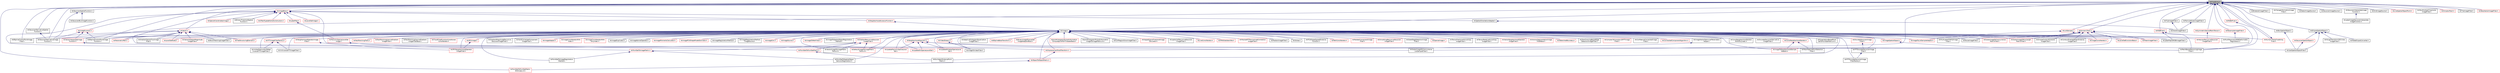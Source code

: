 digraph "itkFixedArray.h"
{
 // LATEX_PDF_SIZE
  edge [fontname="Helvetica",fontsize="10",labelfontname="Helvetica",labelfontsize="10"];
  node [fontname="Helvetica",fontsize="10",shape=record];
  Node1 [label="itkFixedArray.h",height=0.2,width=0.4,color="black", fillcolor="grey75", style="filled", fontcolor="black",tooltip=" "];
  Node1 -> Node2 [dir="back",color="midnightblue",fontsize="10",style="solid",fontname="Helvetica"];
  Node2 [label="itkBSplineControlPointImage\lFilter.h",height=0.2,width=0.4,color="black", fillcolor="white", style="filled",URL="$itkBSplineControlPointImageFilter_8h.html",tooltip=" "];
  Node1 -> Node3 [dir="back",color="midnightblue",fontsize="10",style="solid",fontname="Helvetica"];
  Node3 [label="itkBSplineControlPointImage\lFunction.h",height=0.2,width=0.4,color="black", fillcolor="white", style="filled",URL="$itkBSplineControlPointImageFunction_8h.html",tooltip=" "];
  Node1 -> Node4 [dir="back",color="midnightblue",fontsize="10",style="solid",fontname="Helvetica"];
  Node4 [label="itkBilateralImageFilter.h",height=0.2,width=0.4,color="black", fillcolor="white", style="filled",URL="$itkBilateralImageFilter_8h.html",tooltip=" "];
  Node1 -> Node5 [dir="back",color="midnightblue",fontsize="10",style="solid",fontname="Helvetica"];
  Node5 [label="itkBoxSpatialObject.h",height=0.2,width=0.4,color="black", fillcolor="white", style="filled",URL="$itkBoxSpatialObject_8h.html",tooltip=" "];
  Node5 -> Node6 [dir="back",color="midnightblue",fontsize="10",style="solid",fontname="Helvetica"];
  Node6 [label="itkCastSpatialObjectFilter.h",height=0.2,width=0.4,color="black", fillcolor="white", style="filled",URL="$itkCastSpatialObjectFilter_8h.html",tooltip=" "];
  Node1 -> Node7 [dir="back",color="midnightblue",fontsize="10",style="solid",fontname="Helvetica"];
  Node7 [label="itkChangeInformationImage\lFilter.h",height=0.2,width=0.4,color="black", fillcolor="white", style="filled",URL="$itkChangeInformationImageFilter_8h.html",tooltip=" "];
  Node1 -> Node8 [dir="back",color="midnightblue",fontsize="10",style="solid",fontname="Helvetica"];
  Node8 [label="itkEllipseSpatialObject.h",height=0.2,width=0.4,color="black", fillcolor="white", style="filled",URL="$itkEllipseSpatialObject_8h.html",tooltip=" "];
  Node8 -> Node6 [dir="back",color="midnightblue",fontsize="10",style="solid",fontname="Helvetica"];
  Node8 -> Node9 [dir="back",color="midnightblue",fontsize="10",style="solid",fontname="Helvetica"];
  Node9 [label="itkGaussianSpatialObject.h",height=0.2,width=0.4,color="red", fillcolor="white", style="filled",URL="$itkGaussianSpatialObject_8h.html",tooltip=" "];
  Node9 -> Node6 [dir="back",color="midnightblue",fontsize="10",style="solid",fontname="Helvetica"];
  Node8 -> Node11 [dir="back",color="midnightblue",fontsize="10",style="solid",fontname="Helvetica"];
  Node11 [label="itkHoughTransform2DCircles\lImageFilter.h",height=0.2,width=0.4,color="black", fillcolor="white", style="filled",URL="$itkHoughTransform2DCirclesImageFilter_8h.html",tooltip=" "];
  Node8 -> Node12 [dir="back",color="midnightblue",fontsize="10",style="solid",fontname="Helvetica"];
  Node12 [label="itkMetaEllipseConverter.h",height=0.2,width=0.4,color="black", fillcolor="white", style="filled",URL="$itkMetaEllipseConverter_8h.html",tooltip=" "];
  Node1 -> Node13 [dir="back",color="midnightblue",fontsize="10",style="solid",fontname="Helvetica"];
  Node13 [label="itkFlipImageFilter.h",height=0.2,width=0.4,color="black", fillcolor="white", style="filled",URL="$itkFlipImageFilter_8h.html",tooltip=" "];
  Node13 -> Node14 [dir="back",color="midnightblue",fontsize="10",style="solid",fontname="Helvetica"];
  Node14 [label="itkOrientImageFilter.h",height=0.2,width=0.4,color="black", fillcolor="white", style="filled",URL="$itkOrientImageFilter_8h.html",tooltip=" "];
  Node1 -> Node15 [dir="back",color="midnightblue",fontsize="10",style="solid",fontname="Helvetica"];
  Node15 [label="itkGaborImageSource.h",height=0.2,width=0.4,color="black", fillcolor="white", style="filled",URL="$itkGaborImageSource_8h.html",tooltip=" "];
  Node1 -> Node16 [dir="back",color="midnightblue",fontsize="10",style="solid",fontname="Helvetica"];
  Node16 [label="itkGaussianDerivativeImage\lFunction.h",height=0.2,width=0.4,color="black", fillcolor="white", style="filled",URL="$itkGaussianDerivativeImageFunction_8h.html",tooltip=" "];
  Node1 -> Node17 [dir="back",color="midnightblue",fontsize="10",style="solid",fontname="Helvetica"];
  Node17 [label="itkGaussianDerivativeSpatial\lFunction.h",height=0.2,width=0.4,color="black", fillcolor="white", style="filled",URL="$itkGaussianDerivativeSpatialFunction_8h.html",tooltip=" "];
  Node17 -> Node16 [dir="back",color="midnightblue",fontsize="10",style="solid",fontname="Helvetica"];
  Node1 -> Node18 [dir="back",color="midnightblue",fontsize="10",style="solid",fontname="Helvetica"];
  Node18 [label="itkGaussianImageSource.h",height=0.2,width=0.4,color="black", fillcolor="white", style="filled",URL="$itkGaussianImageSource_8h.html",tooltip=" "];
  Node1 -> Node19 [dir="back",color="midnightblue",fontsize="10",style="solid",fontname="Helvetica"];
  Node19 [label="itkGaussianInterpolateImage\lFunction.h",height=0.2,width=0.4,color="black", fillcolor="white", style="filled",URL="$itkGaussianInterpolateImageFunction_8h.html",tooltip=" "];
  Node19 -> Node20 [dir="back",color="midnightblue",fontsize="10",style="solid",fontname="Helvetica"];
  Node20 [label="itkLabelImageGaussianInterpolate\lImageFunction.h",height=0.2,width=0.4,color="black", fillcolor="white", style="filled",URL="$itkLabelImageGaussianInterpolateImageFunction_8h.html",tooltip=" "];
  Node1 -> Node21 [dir="back",color="midnightblue",fontsize="10",style="solid",fontname="Helvetica"];
  Node21 [label="itkGaussianSpatialFunction.h",height=0.2,width=0.4,color="black", fillcolor="white", style="filled",URL="$itkGaussianSpatialFunction_8h.html",tooltip=" "];
  Node21 -> Node22 [dir="back",color="midnightblue",fontsize="10",style="solid",fontname="Helvetica"];
  Node22 [label="itkGaussianBlurImageFunction.h",height=0.2,width=0.4,color="black", fillcolor="white", style="filled",URL="$itkGaussianBlurImageFunction_8h.html",tooltip=" "];
  Node21 -> Node16 [dir="back",color="midnightblue",fontsize="10",style="solid",fontname="Helvetica"];
  Node1 -> Node23 [dir="back",color="midnightblue",fontsize="10",style="solid",fontname="Helvetica"];
  Node23 [label="itkGridImageSource.h",height=0.2,width=0.4,color="black", fillcolor="white", style="filled",URL="$itkGridImageSource_8h.html",tooltip=" "];
  Node1 -> Node24 [dir="back",color="midnightblue",fontsize="10",style="solid",fontname="Helvetica"];
  Node24 [label="itkImage.h",height=0.2,width=0.4,color="black", fillcolor="white", style="filled",URL="$itkImage_8h.html",tooltip=" "];
  Node24 -> Node25 [dir="back",color="midnightblue",fontsize="10",style="solid",fontname="Helvetica"];
  Node25 [label="itkAdaptiveHistogramEqualization\lImageFilter.h",height=0.2,width=0.4,color="black", fillcolor="white", style="filled",URL="$itkAdaptiveHistogramEqualizationImageFilter_8h.html",tooltip=" "];
  Node24 -> Node26 [dir="back",color="midnightblue",fontsize="10",style="solid",fontname="Helvetica"];
  Node26 [label="itkBSplineBaseTransform.h",height=0.2,width=0.4,color="red", fillcolor="white", style="filled",URL="$itkBSplineBaseTransform_8h.html",tooltip=" "];
  Node24 -> Node3 [dir="back",color="midnightblue",fontsize="10",style="solid",fontname="Helvetica"];
  Node24 -> Node49 [dir="back",color="midnightblue",fontsize="10",style="solid",fontname="Helvetica"];
  Node49 [label="itkBinaryImageToLevelSet\lImageAdaptorBase.h",height=0.2,width=0.4,color="red", fillcolor="white", style="filled",URL="$itkBinaryImageToLevelSetImageAdaptorBase_8h.html",tooltip=" "];
  Node24 -> Node51 [dir="back",color="midnightblue",fontsize="10",style="solid",fontname="Helvetica"];
  Node51 [label="itkBlockMatchingImageFilter.h",height=0.2,width=0.4,color="black", fillcolor="white", style="filled",URL="$itkBlockMatchingImageFilter_8h.html",tooltip=" "];
  Node24 -> Node52 [dir="back",color="midnightblue",fontsize="10",style="solid",fontname="Helvetica"];
  Node52 [label="itkComplexToComplex1DFFTImage\lFilter.h",height=0.2,width=0.4,color="red", fillcolor="white", style="filled",URL="$itkComplexToComplex1DFFTImageFilter_8h.html",tooltip=" "];
  Node24 -> Node55 [dir="back",color="midnightblue",fontsize="10",style="solid",fontname="Helvetica"];
  Node55 [label="itkConfidenceConnectedImage\lFilter.h",height=0.2,width=0.4,color="black", fillcolor="white", style="filled",URL="$itkConfidenceConnectedImageFilter_8h.html",tooltip=" "];
  Node24 -> Node56 [dir="back",color="midnightblue",fontsize="10",style="solid",fontname="Helvetica"];
  Node56 [label="itkConnectedComponentAlgorithm.h",height=0.2,width=0.4,color="red", fillcolor="white", style="filled",URL="$itkConnectedComponentAlgorithm_8h.html",tooltip=" "];
  Node24 -> Node60 [dir="back",color="midnightblue",fontsize="10",style="solid",fontname="Helvetica"];
  Node60 [label="itkConstNeighborhoodIterator.h",height=0.2,width=0.4,color="red", fillcolor="white", style="filled",URL="$itkConstNeighborhoodIterator_8h.html",tooltip=" "];
  Node60 -> Node156 [dir="back",color="midnightblue",fontsize="10",style="solid",fontname="Helvetica"];
  Node156 [label="itkImageToNeighborhoodSample\lAdaptor.h",height=0.2,width=0.4,color="red", fillcolor="white", style="filled",URL="$itkImageToNeighborhoodSampleAdaptor_8h.html",tooltip=" "];
  Node60 -> Node165 [dir="back",color="midnightblue",fontsize="10",style="solid",fontname="Helvetica"];
  Node165 [label="itkMaskFeaturePointSelection\lFilter.h",height=0.2,width=0.4,color="black", fillcolor="white", style="filled",URL="$itkMaskFeaturePointSelectionFilter_8h.html",tooltip=" "];
  Node24 -> Node228 [dir="back",color="midnightblue",fontsize="10",style="solid",fontname="Helvetica"];
  Node228 [label="itkConstNeighborhoodIterator\lWithOnlyIndex.h",height=0.2,width=0.4,color="black", fillcolor="white", style="filled",URL="$itkConstNeighborhoodIteratorWithOnlyIndex_8h.html",tooltip=" "];
  Node24 -> Node229 [dir="back",color="midnightblue",fontsize="10",style="solid",fontname="Helvetica"];
  Node229 [label="itkContourDirectedMeanDistance\lImageFilter.h",height=0.2,width=0.4,color="black", fillcolor="white", style="filled",URL="$itkContourDirectedMeanDistanceImageFilter_8h.html",tooltip=" "];
  Node24 -> Node230 [dir="back",color="midnightblue",fontsize="10",style="solid",fontname="Helvetica"];
  Node230 [label="itkDefaultImageToImageMetric\lTraitsv4.h",height=0.2,width=0.4,color="red", fillcolor="white", style="filled",URL="$itkDefaultImageToImageMetricTraitsv4_8h.html",tooltip=" "];
  Node24 -> Node242 [dir="back",color="midnightblue",fontsize="10",style="solid",fontname="Helvetica"];
  Node242 [label="itkDiscreteGaussianDerivative\lImageFilter.h",height=0.2,width=0.4,color="black", fillcolor="white", style="filled",URL="$itkDiscreteGaussianDerivativeImageFilter_8h.html",tooltip=" "];
  Node24 -> Node243 [dir="back",color="midnightblue",fontsize="10",style="solid",fontname="Helvetica"];
  Node243 [label="itkDiscreteGaussianImage\lFilter.h",height=0.2,width=0.4,color="red", fillcolor="white", style="filled",URL="$itkDiscreteGaussianImageFilter_8h.html",tooltip=" "];
  Node243 -> Node244 [dir="back",color="midnightblue",fontsize="10",style="solid",fontname="Helvetica"];
  Node244 [label="itkFFTDiscreteGaussianImage\lFilter.h",height=0.2,width=0.4,color="black", fillcolor="white", style="filled",URL="$itkFFTDiscreteGaussianImageFilter_8h.html",tooltip=" "];
  Node244 -> Node245 [dir="back",color="midnightblue",fontsize="10",style="solid",fontname="Helvetica"];
  Node245 [label="itkFFTDiscreteGaussianImage\lFilterFactory.h",height=0.2,width=0.4,color="black", fillcolor="white", style="filled",URL="$itkFFTDiscreteGaussianImageFilterFactory_8h.html",tooltip=" "];
  Node24 -> Node247 [dir="back",color="midnightblue",fontsize="10",style="solid",fontname="Helvetica"];
  Node247 [label="itkDisplacementFieldTransform.h",height=0.2,width=0.4,color="red", fillcolor="white", style="filled",URL="$itkDisplacementFieldTransform_8h.html",tooltip=" "];
  Node247 -> Node253 [dir="back",color="midnightblue",fontsize="10",style="solid",fontname="Helvetica"];
  Node253 [label="itkObjectToObjectMetric.h",height=0.2,width=0.4,color="red", fillcolor="white", style="filled",URL="$itkObjectToObjectMetric_8h.html",tooltip=" "];
  Node253 -> Node255 [dir="back",color="midnightblue",fontsize="10",style="solid",fontname="Helvetica"];
  Node255 [label="itkPointSetToPointSetMetric\lWithIndexv4.h",height=0.2,width=0.4,color="red", fillcolor="white", style="filled",URL="$itkPointSetToPointSetMetricWithIndexv4_8h.html",tooltip=" "];
  Node24 -> Node265 [dir="back",color="midnightblue",fontsize="10",style="solid",fontname="Helvetica"];
  Node265 [label="itkEuclideanDistancePoint\lMetric.h",height=0.2,width=0.4,color="black", fillcolor="white", style="filled",URL="$itkEuclideanDistancePointMetric_8h.html",tooltip=" "];
  Node24 -> Node258 [dir="back",color="midnightblue",fontsize="10",style="solid",fontname="Helvetica"];
  Node258 [label="itkExpectationBasedPoint\lSetToPointSetMetricv4.h",height=0.2,width=0.4,color="black", fillcolor="white", style="filled",URL="$itkExpectationBasedPointSetToPointSetMetricv4_8h.html",tooltip=" "];
  Node24 -> Node244 [dir="back",color="midnightblue",fontsize="10",style="solid",fontname="Helvetica"];
  Node24 -> Node245 [dir="back",color="midnightblue",fontsize="10",style="solid",fontname="Helvetica"];
  Node24 -> Node266 [dir="back",color="midnightblue",fontsize="10",style="solid",fontname="Helvetica"];
  Node266 [label="itkFFTImageFilterFactory.h",height=0.2,width=0.4,color="red", fillcolor="white", style="filled",URL="$itkFFTImageFilterFactory_8h.html",tooltip=" "];
  Node266 -> Node277 [dir="back",color="midnightblue",fontsize="10",style="solid",fontname="Helvetica"];
  Node277 [label="itkVnlHalfHermitianToReal\lInverseFFTImageFilter.h",height=0.2,width=0.4,color="black", fillcolor="white", style="filled",URL="$itkVnlHalfHermitianToRealInverseFFTImageFilter_8h.html",tooltip=" "];
  Node266 -> Node279 [dir="back",color="midnightblue",fontsize="10",style="solid",fontname="Helvetica"];
  Node279 [label="itkVnlInverseFFTImageFilter.h",height=0.2,width=0.4,color="black", fillcolor="white", style="filled",URL="$itkVnlInverseFFTImageFilter_8h.html",tooltip=" "];
  Node24 -> Node281 [dir="back",color="midnightblue",fontsize="10",style="solid",fontname="Helvetica"];
  Node281 [label="itkFastMarchingTraits.h",height=0.2,width=0.4,color="red", fillcolor="white", style="filled",URL="$itkFastMarchingTraits_8h.html",tooltip=" "];
  Node24 -> Node289 [dir="back",color="midnightblue",fontsize="10",style="solid",fontname="Helvetica"];
  Node289 [label="itkFastMarchingUpwindGradient\lImageFilter.h",height=0.2,width=0.4,color="red", fillcolor="white", style="filled",URL="$itkFastMarchingUpwindGradientImageFilter_8h.html",tooltip=" "];
  Node24 -> Node205 [dir="back",color="midnightblue",fontsize="10",style="solid",fontname="Helvetica"];
  Node205 [label="itkFastMarchingUpwindGradient\lImageFilterBase.h",height=0.2,width=0.4,color="black", fillcolor="white", style="filled",URL="$itkFastMarchingUpwindGradientImageFilterBase_8h.html",tooltip=" "];
  Node24 -> Node291 [dir="back",color="midnightblue",fontsize="10",style="solid",fontname="Helvetica"];
  Node291 [label="itkFlatStructuringElement.h",height=0.2,width=0.4,color="red", fillcolor="white", style="filled",URL="$itkFlatStructuringElement_8h.html",tooltip=" "];
  Node24 -> Node294 [dir="back",color="midnightblue",fontsize="10",style="solid",fontname="Helvetica"];
  Node294 [label="itkFloodFilledFunctionConditional\lConstIterator.h",height=0.2,width=0.4,color="red", fillcolor="white", style="filled",URL="$itkFloodFilledFunctionConditionalConstIterator_8h.html",tooltip=" "];
  Node24 -> Node299 [dir="back",color="midnightblue",fontsize="10",style="solid",fontname="Helvetica"];
  Node299 [label="itkGPUImage.h",height=0.2,width=0.4,color="red", fillcolor="white", style="filled",URL="$itkGPUImage_8h.html",tooltip=" "];
  Node299 -> Node309 [dir="back",color="midnightblue",fontsize="10",style="solid",fontname="Helvetica"];
  Node309 [label="itkGPUNeighborhoodOperator\lImageFilter.h",height=0.2,width=0.4,color="red", fillcolor="white", style="filled",URL="$itkGPUNeighborhoodOperatorImageFilter_8h.html",tooltip=" "];
  Node24 -> Node309 [dir="back",color="midnightblue",fontsize="10",style="solid",fontname="Helvetica"];
  Node24 -> Node16 [dir="back",color="midnightblue",fontsize="10",style="solid",fontname="Helvetica"];
  Node24 -> Node311 [dir="back",color="midnightblue",fontsize="10",style="solid",fontname="Helvetica"];
  Node311 [label="itkGradientMagnitudeRecursive\lGaussianImageFilter.h",height=0.2,width=0.4,color="black", fillcolor="white", style="filled",URL="$itkGradientMagnitudeRecursiveGaussianImageFilter_8h.html",tooltip=" "];
  Node24 -> Node312 [dir="back",color="midnightblue",fontsize="10",style="solid",fontname="Helvetica"];
  Node312 [label="itkGradientRecursiveGaussian\lImageFilter.h",height=0.2,width=0.4,color="red", fillcolor="white", style="filled",URL="$itkGradientRecursiveGaussianImageFilter_8h.html",tooltip=" "];
  Node312 -> Node230 [dir="back",color="midnightblue",fontsize="10",style="solid",fontname="Helvetica"];
  Node312 -> Node313 [dir="back",color="midnightblue",fontsize="10",style="solid",fontname="Helvetica"];
  Node313 [label="itkPointSetToImageMetric.h",height=0.2,width=0.4,color="red", fillcolor="white", style="filled",URL="$itkPointSetToImageMetric_8h.html",tooltip=" "];
  Node313 -> Node317 [dir="back",color="midnightblue",fontsize="10",style="solid",fontname="Helvetica"];
  Node317 [label="itkPointSetToImageRegistration\lMethod.h",height=0.2,width=0.4,color="black", fillcolor="white", style="filled",URL="$itkPointSetToImageRegistrationMethod_8h.html",tooltip=" "];
  Node313 -> Node318 [dir="back",color="midnightblue",fontsize="10",style="solid",fontname="Helvetica"];
  Node318 [label="itkPointSetToSpatialObject\lDemonsRegistration.h",height=0.2,width=0.4,color="black", fillcolor="white", style="filled",URL="$itkPointSetToSpatialObjectDemonsRegistration_8h.html",tooltip=" "];
  Node312 -> Node319 [dir="back",color="midnightblue",fontsize="10",style="solid",fontname="Helvetica"];
  Node319 [label="itkPointSetToPointSetMetric.h",height=0.2,width=0.4,color="red", fillcolor="white", style="filled",URL="$itkPointSetToPointSetMetric_8h.html",tooltip=" "];
  Node319 -> Node265 [dir="back",color="midnightblue",fontsize="10",style="solid",fontname="Helvetica"];
  Node312 -> Node321 [dir="back",color="midnightblue",fontsize="10",style="solid",fontname="Helvetica"];
  Node321 [label="itkVectorImageToImageMetric\lTraitsv4.h",height=0.2,width=0.4,color="black", fillcolor="white", style="filled",URL="$itkVectorImageToImageMetricTraitsv4_8h.html",tooltip=" "];
  Node24 -> Node322 [dir="back",color="midnightblue",fontsize="10",style="solid",fontname="Helvetica"];
  Node322 [label="itkGradientVectorFlowImage\lFilter.h",height=0.2,width=0.4,color="black", fillcolor="white", style="filled",URL="$itkGradientVectorFlowImageFilter_8h.html",tooltip=" "];
  Node24 -> Node323 [dir="back",color="midnightblue",fontsize="10",style="solid",fontname="Helvetica"];
  Node323 [label="itkHardConnectedComponent\lImageFilter.h",height=0.2,width=0.4,color="black", fillcolor="white", style="filled",URL="$itkHardConnectedComponentImageFilter_8h.html",tooltip=" "];
  Node24 -> Node324 [dir="back",color="midnightblue",fontsize="10",style="solid",fontname="Helvetica"];
  Node324 [label="itkHessianRecursiveGaussian\lImageFilter.h",height=0.2,width=0.4,color="red", fillcolor="white", style="filled",URL="$itkHessianRecursiveGaussianImageFilter_8h.html",tooltip=" "];
  Node24 -> Node326 [dir="back",color="midnightblue",fontsize="10",style="solid",fontname="Helvetica"];
  Node326 [label="itkImageAdaptor.h",height=0.2,width=0.4,color="red", fillcolor="white", style="filled",URL="$itkImageAdaptor_8h.html",tooltip=" "];
  Node24 -> Node353 [dir="back",color="midnightblue",fontsize="10",style="solid",fontname="Helvetica"];
  Node353 [label="itkImageConstIterator.h",height=0.2,width=0.4,color="red", fillcolor="white", style="filled",URL="$itkImageConstIterator_8h.html",tooltip=" "];
  Node24 -> Node400 [dir="back",color="midnightblue",fontsize="10",style="solid",fontname="Helvetica"];
  Node400 [label="itkImageConstIteratorWith\lIndex.h",height=0.2,width=0.4,color="red", fillcolor="white", style="filled",URL="$itkImageConstIteratorWithIndex_8h.html",tooltip=" "];
  Node24 -> Node543 [dir="back",color="midnightblue",fontsize="10",style="solid",fontname="Helvetica"];
  Node543 [label="itkImageConstIteratorWith\lOnlyIndex.h",height=0.2,width=0.4,color="red", fillcolor="white", style="filled",URL="$itkImageConstIteratorWithOnlyIndex_8h.html",tooltip=" "];
  Node24 -> Node546 [dir="back",color="midnightblue",fontsize="10",style="solid",fontname="Helvetica"];
  Node546 [label="itkImageDuplicator.h",height=0.2,width=0.4,color="black", fillcolor="white", style="filled",URL="$itkImageDuplicator_8h.html",tooltip=" "];
  Node24 -> Node547 [dir="back",color="midnightblue",fontsize="10",style="solid",fontname="Helvetica"];
  Node547 [label="itkImageKernelOperator.h",height=0.2,width=0.4,color="black", fillcolor="white", style="filled",URL="$itkImageKernelOperator_8h.html",tooltip=" "];
  Node24 -> Node548 [dir="back",color="midnightblue",fontsize="10",style="solid",fontname="Helvetica"];
  Node548 [label="itkImageMomentsCalculator.h",height=0.2,width=0.4,color="red", fillcolor="white", style="filled",URL="$itkImageMomentsCalculator_8h.html",tooltip=" "];
  Node24 -> Node374 [dir="back",color="midnightblue",fontsize="10",style="solid",fontname="Helvetica"];
  Node374 [label="itkImagePCAShapeModelEstimator.h",height=0.2,width=0.4,color="red", fillcolor="white", style="filled",URL="$itkImagePCAShapeModelEstimator_8h.html",tooltip=" "];
  Node24 -> Node39 [dir="back",color="midnightblue",fontsize="10",style="solid",fontname="Helvetica"];
  Node39 [label="itkImageRegistrationMethod.h",height=0.2,width=0.4,color="black", fillcolor="white", style="filled",URL="$itkImageRegistrationMethod_8h.html",tooltip=" "];
  Node24 -> Node425 [dir="back",color="midnightblue",fontsize="10",style="solid",fontname="Helvetica"];
  Node425 [label="itkImageRegistrationMethod\lImageSource.h",height=0.2,width=0.4,color="black", fillcolor="white", style="filled",URL="$itkImageRegistrationMethodImageSource_8h.html",tooltip=" "];
  Node24 -> Node551 [dir="back",color="midnightblue",fontsize="10",style="solid",fontname="Helvetica"];
  Node551 [label="itkImageSink.h",height=0.2,width=0.4,color="red", fillcolor="white", style="filled",URL="$itkImageSink_8h.html",tooltip=" "];
  Node24 -> Node571 [dir="back",color="midnightblue",fontsize="10",style="solid",fontname="Helvetica"];
  Node571 [label="itkImageSource.h",height=0.2,width=0.4,color="red", fillcolor="white", style="filled",URL="$itkImageSource_8h.html",tooltip=" "];
  Node24 -> Node812 [dir="back",color="midnightblue",fontsize="10",style="solid",fontname="Helvetica"];
  Node812 [label="itkImageSpatialObject.h",height=0.2,width=0.4,color="red", fillcolor="white", style="filled",URL="$itkImageSpatialObject_8h.html",tooltip=" "];
  Node812 -> Node6 [dir="back",color="midnightblue",fontsize="10",style="solid",fontname="Helvetica"];
  Node24 -> Node379 [dir="back",color="midnightblue",fontsize="10",style="solid",fontname="Helvetica"];
  Node379 [label="itkImageToListSampleAdaptor.h",height=0.2,width=0.4,color="red", fillcolor="white", style="filled",URL="$itkImageToListSampleAdaptor_8h.html",tooltip=" "];
  Node24 -> Node156 [dir="back",color="midnightblue",fontsize="10",style="solid",fontname="Helvetica"];
  Node24 -> Node814 [dir="back",color="midnightblue",fontsize="10",style="solid",fontname="Helvetica"];
  Node814 [label="itkImageToPathFilter.h",height=0.2,width=0.4,color="red", fillcolor="white", style="filled",URL="$itkImageToPathFilter_8h.html",tooltip=" "];
  Node24 -> Node815 [dir="back",color="midnightblue",fontsize="10",style="solid",fontname="Helvetica"];
  Node815 [label="itkImageToSpatialObjectRegistration\lMethod.h",height=0.2,width=0.4,color="black", fillcolor="white", style="filled",URL="$itkImageToSpatialObjectRegistrationMethod_8h.html",tooltip=" "];
  Node24 -> Node816 [dir="back",color="midnightblue",fontsize="10",style="solid",fontname="Helvetica"];
  Node816 [label="itkImageToVideoFilter.h",height=0.2,width=0.4,color="black", fillcolor="white", style="filled",URL="$itkImageToVideoFilter_8h.html",tooltip=" "];
  Node24 -> Node817 [dir="back",color="midnightblue",fontsize="10",style="solid",fontname="Helvetica"];
  Node817 [label="itkImageVectorOptimizerParameters\lHelper.h",height=0.2,width=0.4,color="black", fillcolor="white", style="filled",URL="$itkImageVectorOptimizerParametersHelper_8h.html",tooltip=" "];
  Node817 -> Node247 [dir="back",color="midnightblue",fontsize="10",style="solid",fontname="Helvetica"];
  Node24 -> Node818 [dir="back",color="midnightblue",fontsize="10",style="solid",fontname="Helvetica"];
  Node818 [label="itkJointHistogramMutualInformation\lComputeJointPDFThreaderBase.h",height=0.2,width=0.4,color="red", fillcolor="white", style="filled",URL="$itkJointHistogramMutualInformationComputeJointPDFThreaderBase_8h.html",tooltip=" "];
  Node24 -> Node239 [dir="back",color="midnightblue",fontsize="10",style="solid",fontname="Helvetica"];
  Node239 [label="itkJointHistogramMutualInformation\lImageToImageMetricv4.h",height=0.2,width=0.4,color="black", fillcolor="white", style="filled",URL="$itkJointHistogramMutualInformationImageToImageMetricv4_8h.html",tooltip=" "];
  Node24 -> Node386 [dir="back",color="midnightblue",fontsize="10",style="solid",fontname="Helvetica"];
  Node386 [label="itkKLMRegionGrowImageFilter.h",height=0.2,width=0.4,color="black", fillcolor="white", style="filled",URL="$itkKLMRegionGrowImageFilter_8h.html",tooltip=" "];
  Node24 -> Node820 [dir="back",color="midnightblue",fontsize="10",style="solid",fontname="Helvetica"];
  Node820 [label="itkKappaSigmaThresholdImage\lCalculator.h",height=0.2,width=0.4,color="red", fillcolor="white", style="filled",URL="$itkKappaSigmaThresholdImageCalculator_8h.html",tooltip=" "];
  Node24 -> Node730 [dir="back",color="midnightblue",fontsize="10",style="solid",fontname="Helvetica"];
  Node730 [label="itkLabelMapToRGBImageFilter.h",height=0.2,width=0.4,color="black", fillcolor="white", style="filled",URL="$itkLabelMapToRGBImageFilter_8h.html",tooltip=" "];
  Node24 -> Node670 [dir="back",color="midnightblue",fontsize="10",style="solid",fontname="Helvetica"];
  Node670 [label="itkLaplacianRecursiveGaussian\lImageFilter.h",height=0.2,width=0.4,color="black", fillcolor="white", style="filled",URL="$itkLaplacianRecursiveGaussianImageFilter_8h.html",tooltip=" "];
  Node24 -> Node429 [dir="back",color="midnightblue",fontsize="10",style="solid",fontname="Helvetica"];
  Node429 [label="itkLevelSetEvolutionBase.h",height=0.2,width=0.4,color="red", fillcolor="white", style="filled",URL="$itkLevelSetEvolutionBase_8h.html",tooltip=" "];
  Node24 -> Node821 [dir="back",color="midnightblue",fontsize="10",style="solid",fontname="Helvetica"];
  Node821 [label="itkLevelSetNode.h",height=0.2,width=0.4,color="red", fillcolor="white", style="filled",URL="$itkLevelSetNode_8h.html",tooltip=" "];
  Node24 -> Node827 [dir="back",color="midnightblue",fontsize="10",style="solid",fontname="Helvetica"];
  Node827 [label="itkLineConstIterator.h",height=0.2,width=0.4,color="red", fillcolor="white", style="filled",URL="$itkLineConstIterator_8h.html",tooltip=" "];
  Node24 -> Node829 [dir="back",color="midnightblue",fontsize="10",style="solid",fontname="Helvetica"];
  Node829 [label="itkMRASlabIdentifier.h",height=0.2,width=0.4,color="red", fillcolor="white", style="filled",URL="$itkMRASlabIdentifier_8h.html",tooltip=" "];
  Node24 -> Node830 [dir="back",color="midnightblue",fontsize="10",style="solid",fontname="Helvetica"];
  Node830 [label="itkMalcolmSparseLevelSet\lImage.h",height=0.2,width=0.4,color="red", fillcolor="white", style="filled",URL="$itkMalcolmSparseLevelSetImage_8h.html",tooltip=" "];
  Node830 -> Node195 [dir="back",color="midnightblue",fontsize="10",style="solid",fontname="Helvetica"];
  Node195 [label="itkUpdateMalcolmSparseLevel\lSet.h",height=0.2,width=0.4,color="red", fillcolor="white", style="filled",URL="$itkUpdateMalcolmSparseLevelSet_8h.html",tooltip=" "];
  Node24 -> Node165 [dir="back",color="midnightblue",fontsize="10",style="solid",fontname="Helvetica"];
  Node24 -> Node736 [dir="back",color="midnightblue",fontsize="10",style="solid",fontname="Helvetica"];
  Node736 [label="itkMaskedFFTNormalizedCorrelation\lImageFilter.h",height=0.2,width=0.4,color="red", fillcolor="white", style="filled",URL="$itkMaskedFFTNormalizedCorrelationImageFilter_8h.html",tooltip=" "];
  Node24 -> Node471 [dir="back",color="midnightblue",fontsize="10",style="solid",fontname="Helvetica"];
  Node471 [label="itkMeanImageFilter.h",height=0.2,width=0.4,color="red", fillcolor="white", style="filled",URL="$itkMeanImageFilter_8h.html",tooltip=" "];
  Node24 -> Node472 [dir="back",color="midnightblue",fontsize="10",style="solid",fontname="Helvetica"];
  Node472 [label="itkMedianImageFilter.h",height=0.2,width=0.4,color="black", fillcolor="white", style="filled",URL="$itkMedianImageFilter_8h.html",tooltip=" "];
  Node24 -> Node391 [dir="back",color="midnightblue",fontsize="10",style="solid",fontname="Helvetica"];
  Node391 [label="itkMultiLabelSTAPLEImage\lFilter.h",height=0.2,width=0.4,color="black", fillcolor="white", style="filled",URL="$itkMultiLabelSTAPLEImageFilter_8h.html",tooltip=" "];
  Node24 -> Node102 [dir="back",color="midnightblue",fontsize="10",style="solid",fontname="Helvetica"];
  Node102 [label="itkMultiResolutionPDEDeformable\lRegistration.h",height=0.2,width=0.4,color="black", fillcolor="white", style="filled",URL="$itkMultiResolutionPDEDeformableRegistration_8h.html",tooltip=" "];
  Node24 -> Node218 [dir="back",color="midnightblue",fontsize="10",style="solid",fontname="Helvetica"];
  Node218 [label="itkNeighborhoodAlgorithm.h",height=0.2,width=0.4,color="red", fillcolor="white", style="filled",URL="$itkNeighborhoodAlgorithm_8h.html",tooltip=" "];
  Node218 -> Node158 [dir="back",color="midnightblue",fontsize="10",style="solid",fontname="Helvetica"];
  Node158 [label="itkPatchBasedDenoisingImage\lFilter.h",height=0.2,width=0.4,color="black", fillcolor="white", style="filled",URL="$itkPatchBasedDenoisingImageFilter_8h.html",tooltip=" "];
  Node218 -> Node194 [dir="back",color="midnightblue",fontsize="10",style="solid",fontname="Helvetica"];
  Node194 [label="itkScalarImageToCooccurrence\lListSampleFilter.h",height=0.2,width=0.4,color="black", fillcolor="white", style="filled",URL="$itkScalarImageToCooccurrenceListSampleFilter_8h.html",tooltip=" "];
  Node218 -> Node195 [dir="back",color="midnightblue",fontsize="10",style="solid",fontname="Helvetica"];
  Node218 -> Node197 [dir="back",color="midnightblue",fontsize="10",style="solid",fontname="Helvetica"];
  Node197 [label="itkUpdateShiSparseLevelSet.h",height=0.2,width=0.4,color="red", fillcolor="white", style="filled",URL="$itkUpdateShiSparseLevelSet_8h.html",tooltip=" "];
  Node218 -> Node198 [dir="back",color="midnightblue",fontsize="10",style="solid",fontname="Helvetica"];
  Node198 [label="itkUpdateWhitakerSparseLevel\lSet.h",height=0.2,width=0.4,color="red", fillcolor="white", style="filled",URL="$itkUpdateWhitakerSparseLevelSet_8h.html",tooltip=" "];
  Node24 -> Node744 [dir="back",color="midnightblue",fontsize="10",style="solid",fontname="Helvetica"];
  Node744 [label="itkNeighborhoodOperatorImage\lFilter.h",height=0.2,width=0.4,color="red", fillcolor="white", style="filled",URL="$itkNeighborhoodOperatorImageFilter_8h.html",tooltip=" "];
  Node744 -> Node309 [dir="back",color="midnightblue",fontsize="10",style="solid",fontname="Helvetica"];
  Node24 -> Node473 [dir="back",color="midnightblue",fontsize="10",style="solid",fontname="Helvetica"];
  Node473 [label="itkNoiseImageFilter.h",height=0.2,width=0.4,color="black", fillcolor="white", style="filled",URL="$itkNoiseImageFilter_8h.html",tooltip=" "];
  Node24 -> Node253 [dir="back",color="midnightblue",fontsize="10",style="solid",fontname="Helvetica"];
  Node24 -> Node831 [dir="back",color="midnightblue",fontsize="10",style="solid",fontname="Helvetica"];
  Node831 [label="itkOctree.h",height=0.2,width=0.4,color="black", fillcolor="white", style="filled",URL="$itkOctree_8h.html",tooltip=" "];
  Node24 -> Node832 [dir="back",color="midnightblue",fontsize="10",style="solid",fontname="Helvetica"];
  Node832 [label="itkPCAShapeSignedDistance\lFunction.h",height=0.2,width=0.4,color="black", fillcolor="white", style="filled",URL="$itkPCAShapeSignedDistanceFunction_8h.html",tooltip=" "];
  Node24 -> Node833 [dir="back",color="midnightblue",fontsize="10",style="solid",fontname="Helvetica"];
  Node833 [label="itkPathConstIterator.h",height=0.2,width=0.4,color="red", fillcolor="white", style="filled",URL="$itkPathConstIterator_8h.html",tooltip=" "];
  Node24 -> Node317 [dir="back",color="midnightblue",fontsize="10",style="solid",fontname="Helvetica"];
  Node24 -> Node318 [dir="back",color="midnightblue",fontsize="10",style="solid",fontname="Helvetica"];
  Node24 -> Node671 [dir="back",color="midnightblue",fontsize="10",style="solid",fontname="Helvetica"];
  Node671 [label="itkRelabelComponentImage\lFilter.h",height=0.2,width=0.4,color="red", fillcolor="white", style="filled",URL="$itkRelabelComponentImageFilter_8h.html",tooltip=" "];
  Node24 -> Node835 [dir="back",color="midnightblue",fontsize="10",style="solid",fontname="Helvetica"];
  Node835 [label="itkScalarImageToCooccurrence\lMatrixFilter.h",height=0.2,width=0.4,color="red", fillcolor="white", style="filled",URL="$itkScalarImageToCooccurrenceMatrixFilter_8h.html",tooltip=" "];
  Node24 -> Node837 [dir="back",color="midnightblue",fontsize="10",style="solid",fontname="Helvetica"];
  Node837 [label="itkScalarImageToRunLength\lMatrixFilter.h",height=0.2,width=0.4,color="red", fillcolor="white", style="filled",URL="$itkScalarImageToRunLengthMatrixFilter_8h.html",tooltip=" "];
  Node24 -> Node474 [dir="back",color="midnightblue",fontsize="10",style="solid",fontname="Helvetica"];
  Node474 [label="itkSimpleContourExtractor\lImageFilter.h",height=0.2,width=0.4,color="black", fillcolor="white", style="filled",URL="$itkSimpleContourExtractorImageFilter_8h.html",tooltip=" "];
  Node24 -> Node476 [dir="back",color="midnightblue",fontsize="10",style="solid",fontname="Helvetica"];
  Node476 [label="itkSmoothingRecursiveGaussian\lImageFilter.h",height=0.2,width=0.4,color="red", fillcolor="white", style="filled",URL="$itkSmoothingRecursiveGaussianImageFilter_8h.html",tooltip=" "];
  Node24 -> Node782 [dir="back",color="midnightblue",fontsize="10",style="solid",fontname="Helvetica"];
  Node782 [label="itkSobelEdgeDetectionImage\lFilter.h",height=0.2,width=0.4,color="black", fillcolor="white", style="filled",URL="$itkSobelEdgeDetectionImageFilter_8h.html",tooltip=" "];
  Node24 -> Node839 [dir="back",color="midnightblue",fontsize="10",style="solid",fontname="Helvetica"];
  Node839 [label="itkSparseImage.h",height=0.2,width=0.4,color="red", fillcolor="white", style="filled",URL="$itkSparseImage_8h.html",tooltip=" "];
  Node24 -> Node490 [dir="back",color="midnightblue",fontsize="10",style="solid",fontname="Helvetica"];
  Node490 [label="itkTensorFractionalAnisotropy\lImageFilter.h",height=0.2,width=0.4,color="black", fillcolor="white", style="filled",URL="$itkTensorFractionalAnisotropyImageFilter_8h.html",tooltip=" "];
  Node24 -> Node491 [dir="back",color="midnightblue",fontsize="10",style="solid",fontname="Helvetica"];
  Node491 [label="itkTensorRelativeAnisotropy\lImageFilter.h",height=0.2,width=0.4,color="black", fillcolor="white", style="filled",URL="$itkTensorRelativeAnisotropyImageFilter_8h.html",tooltip=" "];
  Node24 -> Node195 [dir="back",color="midnightblue",fontsize="10",style="solid",fontname="Helvetica"];
  Node24 -> Node197 [dir="back",color="midnightblue",fontsize="10",style="solid",fontname="Helvetica"];
  Node24 -> Node198 [dir="back",color="midnightblue",fontsize="10",style="solid",fontname="Helvetica"];
  Node24 -> Node223 [dir="back",color="midnightblue",fontsize="10",style="solid",fontname="Helvetica"];
  Node223 [label="itkVectorGradientMagnitude\lImageFilter.h",height=0.2,width=0.4,color="red", fillcolor="white", style="filled",URL="$itkVectorGradientMagnitudeImageFilter_8h.html",tooltip=" "];
  Node24 -> Node321 [dir="back",color="midnightblue",fontsize="10",style="solid",fontname="Helvetica"];
  Node24 -> Node789 [dir="back",color="midnightblue",fontsize="10",style="solid",fontname="Helvetica"];
  Node789 [label="itkVectorNeighborhoodOperator\lImageFilter.h",height=0.2,width=0.4,color="red", fillcolor="white", style="filled",URL="$itkVectorNeighborhoodOperatorImageFilter_8h.html",tooltip=" "];
  Node24 -> Node840 [dir="back",color="midnightblue",fontsize="10",style="solid",fontname="Helvetica"];
  Node840 [label="itkVideoStream.h",height=0.2,width=0.4,color="red", fillcolor="white", style="filled",URL="$itkVideoStream_8h.html",tooltip=" "];
  Node840 -> Node816 [dir="back",color="midnightblue",fontsize="10",style="solid",fontname="Helvetica"];
  Node24 -> Node277 [dir="back",color="midnightblue",fontsize="10",style="solid",fontname="Helvetica"];
  Node24 -> Node279 [dir="back",color="midnightblue",fontsize="10",style="solid",fontname="Helvetica"];
  Node24 -> Node790 [dir="back",color="midnightblue",fontsize="10",style="solid",fontname="Helvetica"];
  Node790 [label="itkVoronoiSegmentationImage\lFilterBase.h",height=0.2,width=0.4,color="red", fillcolor="white", style="filled",URL="$itkVoronoiSegmentationImageFilterBase_8h.html",tooltip=" "];
  Node24 -> Node848 [dir="back",color="midnightblue",fontsize="10",style="solid",fontname="Helvetica"];
  Node848 [label="itkWatershedBoundary.h",height=0.2,width=0.4,color="red", fillcolor="white", style="filled",URL="$itkWatershedBoundary_8h.html",tooltip=" "];
  Node24 -> Node800 [dir="back",color="midnightblue",fontsize="10",style="solid",fontname="Helvetica"];
  Node800 [label="itkZeroCrossingBasedEdge\lDetectionImageFilter.h",height=0.2,width=0.4,color="black", fillcolor="white", style="filled",URL="$itkZeroCrossingBasedEdgeDetectionImageFilter_8h.html",tooltip=" "];
  Node1 -> Node853 [dir="back",color="midnightblue",fontsize="10",style="solid",fontname="Helvetica"];
  Node853 [label="itkImageBase.h",height=0.2,width=0.4,color="red", fillcolor="white", style="filled",URL="$itkImageBase_8h.html",tooltip=" "];
  Node853 -> Node854 [dir="back",color="midnightblue",fontsize="10",style="solid",fontname="Helvetica"];
  Node854 [label="itkBinaryThresholdSpatial\lFunction.h",height=0.2,width=0.4,color="black", fillcolor="white", style="filled",URL="$itkBinaryThresholdSpatialFunction_8h.html",tooltip=" "];
  Node853 -> Node855 [dir="back",color="midnightblue",fontsize="10",style="solid",fontname="Helvetica"];
  Node855 [label="itkGTestTypedefsAndConstructors.h",height=0.2,width=0.4,color="red", fillcolor="white", style="filled",URL="$itkGTestTypedefsAndConstructors_8h.html",tooltip=" "];
  Node853 -> Node857 [dir="back",color="midnightblue",fontsize="10",style="solid",fontname="Helvetica"];
  Node857 [label="itkImageFunction.h",height=0.2,width=0.4,color="red", fillcolor="white", style="filled",URL="$itkImageFunction_8h.html",tooltip=" "];
  Node857 -> Node3 [dir="back",color="midnightblue",fontsize="10",style="solid",fontname="Helvetica"];
  Node857 -> Node16 [dir="back",color="midnightblue",fontsize="10",style="solid",fontname="Helvetica"];
  Node857 -> Node876 [dir="back",color="midnightblue",fontsize="10",style="solid",fontname="Helvetica"];
  Node876 [label="itkVectorInterpolateImage\lFunction.h",height=0.2,width=0.4,color="red", fillcolor="white", style="filled",URL="$itkVectorInterpolateImageFunction_8h.html",tooltip=" "];
  Node876 -> Node247 [dir="back",color="midnightblue",fontsize="10",style="solid",fontname="Helvetica"];
  Node853 -> Node881 [dir="back",color="midnightblue",fontsize="10",style="solid",fontname="Helvetica"];
  Node881 [label="itkLabelMap.h",height=0.2,width=0.4,color="red", fillcolor="white", style="filled",URL="$itkLabelMap_8h.html",tooltip=" "];
  Node881 -> Node830 [dir="back",color="midnightblue",fontsize="10",style="solid",fontname="Helvetica"];
  Node853 -> Node889 [dir="back",color="midnightblue",fontsize="10",style="solid",fontname="Helvetica"];
  Node889 [label="itkLevelSetImage.h",height=0.2,width=0.4,color="red", fillcolor="white", style="filled",URL="$itkLevelSetImage_8h.html",tooltip=" "];
  Node853 -> Node893 [dir="back",color="midnightblue",fontsize="10",style="solid",fontname="Helvetica"];
  Node893 [label="itkNeighborhoodAccessorFunctor.h",height=0.2,width=0.4,color="red", fillcolor="white", style="filled",URL="$itkNeighborhoodAccessorFunctor_8h.html",tooltip=" "];
  Node893 -> Node24 [dir="back",color="midnightblue",fontsize="10",style="solid",fontname="Helvetica"];
  Node853 -> Node895 [dir="back",color="midnightblue",fontsize="10",style="solid",fontname="Helvetica"];
  Node895 [label="itkParametricPath.h",height=0.2,width=0.4,color="red", fillcolor="white", style="filled",URL="$itkParametricPath_8h.html",tooltip=" "];
  Node853 -> Node313 [dir="back",color="midnightblue",fontsize="10",style="solid",fontname="Helvetica"];
  Node853 -> Node319 [dir="back",color="midnightblue",fontsize="10",style="solid",fontname="Helvetica"];
  Node853 -> Node901 [dir="back",color="midnightblue",fontsize="10",style="solid",fontname="Helvetica"];
  Node901 [label="itkSpatialOrientationAdapter.h",height=0.2,width=0.4,color="black", fillcolor="white", style="filled",URL="$itkSpatialOrientationAdapter_8h.html",tooltip=" "];
  Node901 -> Node14 [dir="back",color="midnightblue",fontsize="10",style="solid",fontname="Helvetica"];
  Node853 -> Node902 [dir="back",color="midnightblue",fontsize="10",style="solid",fontname="Helvetica"];
  Node902 [label="itkSpecialCoordinatesImage.h",height=0.2,width=0.4,color="red", fillcolor="white", style="filled",URL="$itkSpecialCoordinatesImage_8h.html",tooltip=" "];
  Node1 -> Node905 [dir="back",color="midnightblue",fontsize="10",style="solid",fontname="Helvetica"];
  Node905 [label="itkLineSpatialObjectPoint.h",height=0.2,width=0.4,color="red", fillcolor="white", style="filled",URL="$itkLineSpatialObjectPoint_8h.html",tooltip=" "];
  Node1 -> Node908 [dir="back",color="midnightblue",fontsize="10",style="solid",fontname="Helvetica"];
  Node908 [label="itkListSample.h",height=0.2,width=0.4,color="red", fillcolor="white", style="filled",URL="$itkListSample_8h.html",tooltip=" "];
  Node908 -> Node379 [dir="back",color="midnightblue",fontsize="10",style="solid",fontname="Helvetica"];
  Node908 -> Node156 [dir="back",color="midnightblue",fontsize="10",style="solid",fontname="Helvetica"];
  Node1 -> Node915 [dir="back",color="midnightblue",fontsize="10",style="solid",fontname="Helvetica"];
  Node915 [label="itkNumericTraits.h",height=0.2,width=0.4,color="red", fillcolor="white", style="filled",URL="$itkNumericTraits_8h.html",tooltip=" "];
  Node915 -> Node229 [dir="back",color="midnightblue",fontsize="10",style="solid",fontname="Helvetica"];
  Node915 -> Node353 [dir="back",color="midnightblue",fontsize="10",style="solid",fontname="Helvetica"];
  Node915 -> Node429 [dir="back",color="midnightblue",fontsize="10",style="solid",fontname="Helvetica"];
  Node915 -> Node471 [dir="back",color="midnightblue",fontsize="10",style="solid",fontname="Helvetica"];
  Node915 -> Node391 [dir="back",color="midnightblue",fontsize="10",style="solid",fontname="Helvetica"];
  Node915 -> Node473 [dir="back",color="midnightblue",fontsize="10",style="solid",fontname="Helvetica"];
  Node915 -> Node1405 [dir="back",color="midnightblue",fontsize="10",style="solid",fontname="Helvetica"];
  Node1405 [label="itkNumericTraitsFixedArray\lPixel.h",height=0.2,width=0.4,color="red", fillcolor="white", style="filled",URL="$itkNumericTraitsFixedArrayPixel_8h.html",tooltip=" "];
  Node1405 -> Node1 [dir="back",color="midnightblue",fontsize="10",style="solid",fontname="Helvetica"];
  Node915 -> Node835 [dir="back",color="midnightblue",fontsize="10",style="solid",fontname="Helvetica"];
  Node915 -> Node837 [dir="back",color="midnightblue",fontsize="10",style="solid",fontname="Helvetica"];
  Node915 -> Node474 [dir="back",color="midnightblue",fontsize="10",style="solid",fontname="Helvetica"];
  Node1 -> Node1405 [dir="back",color="midnightblue",fontsize="10",style="solid",fontname="Helvetica"];
  Node1 -> Node382 [dir="back",color="midnightblue",fontsize="10",style="solid",fontname="Helvetica"];
  Node382 [label="itkOtsuMultipleThresholds\lImageFilter.h",height=0.2,width=0.4,color="black", fillcolor="white", style="filled",URL="$itkOtsuMultipleThresholdsImageFilter_8h.html",tooltip=" "];
  Node1 -> Node158 [dir="back",color="midnightblue",fontsize="10",style="solid",fontname="Helvetica"];
  Node1 -> Node756 [dir="back",color="midnightblue",fontsize="10",style="solid",fontname="Helvetica"];
  Node756 [label="itkPermuteAxesImageFilter.h",height=0.2,width=0.4,color="black", fillcolor="white", style="filled",URL="$itkPermuteAxesImageFilter_8h.html",tooltip=" "];
  Node756 -> Node14 [dir="back",color="midnightblue",fontsize="10",style="solid",fontname="Helvetica"];
  Node1 -> Node255 [dir="back",color="midnightblue",fontsize="10",style="solid",fontname="Helvetica"];
  Node1 -> Node1348 [dir="back",color="midnightblue",fontsize="10",style="solid",fontname="Helvetica"];
  Node1348 [label="itkRGBAPixel.h",height=0.2,width=0.4,color="red", fillcolor="white", style="filled",URL="$itkRGBAPixel_8h.html",tooltip=" "];
  Node1348 -> Node158 [dir="back",color="midnightblue",fontsize="10",style="solid",fontname="Helvetica"];
  Node1 -> Node1351 [dir="back",color="midnightblue",fontsize="10",style="solid",fontname="Helvetica"];
  Node1351 [label="itkRGBPixel.h",height=0.2,width=0.4,color="red", fillcolor="white", style="filled",URL="$itkRGBPixel_8h.html",tooltip=" "];
  Node1351 -> Node730 [dir="back",color="midnightblue",fontsize="10",style="solid",fontname="Helvetica"];
  Node1351 -> Node158 [dir="back",color="midnightblue",fontsize="10",style="solid",fontname="Helvetica"];
  Node1 -> Node392 [dir="back",color="midnightblue",fontsize="10",style="solid",fontname="Helvetica"];
  Node392 [label="itkResampleImageFilter.h",height=0.2,width=0.4,color="red", fillcolor="white", style="filled",URL="$itkResampleImageFilter_8h.html",tooltip=" "];
  Node392 -> Node102 [dir="back",color="midnightblue",fontsize="10",style="solid",fontname="Helvetica"];
  Node1 -> Node194 [dir="back",color="midnightblue",fontsize="10",style="solid",fontname="Helvetica"];
  Node1 -> Node1289 [dir="back",color="midnightblue",fontsize="10",style="solid",fontname="Helvetica"];
  Node1289 [label="itkSimplexMesh.h",height=0.2,width=0.4,color="red", fillcolor="white", style="filled",URL="$itkSimplexMesh_8h.html",tooltip=" "];
  Node1 -> Node1213 [dir="back",color="midnightblue",fontsize="10",style="solid",fontname="Helvetica"];
  Node1213 [label="itkSymmetricSecondRankTensor.h",height=0.2,width=0.4,color="red", fillcolor="white", style="filled",URL="$itkSymmetricSecondRankTensor_8h.html",tooltip=" "];
  Node1213 -> Node324 [dir="back",color="midnightblue",fontsize="10",style="solid",fontname="Helvetica"];
  Node1 -> Node785 [dir="back",color="midnightblue",fontsize="10",style="solid",fontname="Helvetica"];
  Node785 [label="itkTileImageFilter.h",height=0.2,width=0.4,color="black", fillcolor="white", style="filled",URL="$itkTileImageFilter_8h.html",tooltip=" "];
  Node1 -> Node1480 [dir="back",color="midnightblue",fontsize="10",style="solid",fontname="Helvetica"];
  Node1480 [label="itkVector.h",height=0.2,width=0.4,color="red", fillcolor="white", style="filled",URL="$itkVector_8h.html",tooltip=" "];
  Node1480 -> Node2 [dir="back",color="midnightblue",fontsize="10",style="solid",fontname="Helvetica"];
  Node1480 -> Node3 [dir="back",color="midnightblue",fontsize="10",style="solid",fontname="Helvetica"];
  Node1480 -> Node51 [dir="back",color="midnightblue",fontsize="10",style="solid",fontname="Helvetica"];
  Node1480 -> Node291 [dir="back",color="midnightblue",fontsize="10",style="solid",fontname="Helvetica"];
  Node1480 -> Node16 [dir="back",color="midnightblue",fontsize="10",style="solid",fontname="Helvetica"];
  Node1480 -> Node322 [dir="back",color="midnightblue",fontsize="10",style="solid",fontname="Helvetica"];
  Node1480 -> Node821 [dir="back",color="midnightblue",fontsize="10",style="solid",fontname="Helvetica"];
  Node1480 -> Node895 [dir="back",color="midnightblue",fontsize="10",style="solid",fontname="Helvetica"];
  Node1480 -> Node158 [dir="back",color="midnightblue",fontsize="10",style="solid",fontname="Helvetica"];
  Node1480 -> Node223 [dir="back",color="midnightblue",fontsize="10",style="solid",fontname="Helvetica"];
  Node1 -> Node876 [dir="back",color="midnightblue",fontsize="10",style="solid",fontname="Helvetica"];
  Node1 -> Node798 [dir="back",color="midnightblue",fontsize="10",style="solid",fontname="Helvetica"];
  Node798 [label="itkWarpVectorImageFilter.h",height=0.2,width=0.4,color="red", fillcolor="white", style="filled",URL="$itkWarpVectorImageFilter_8h.html",tooltip=" "];
}

